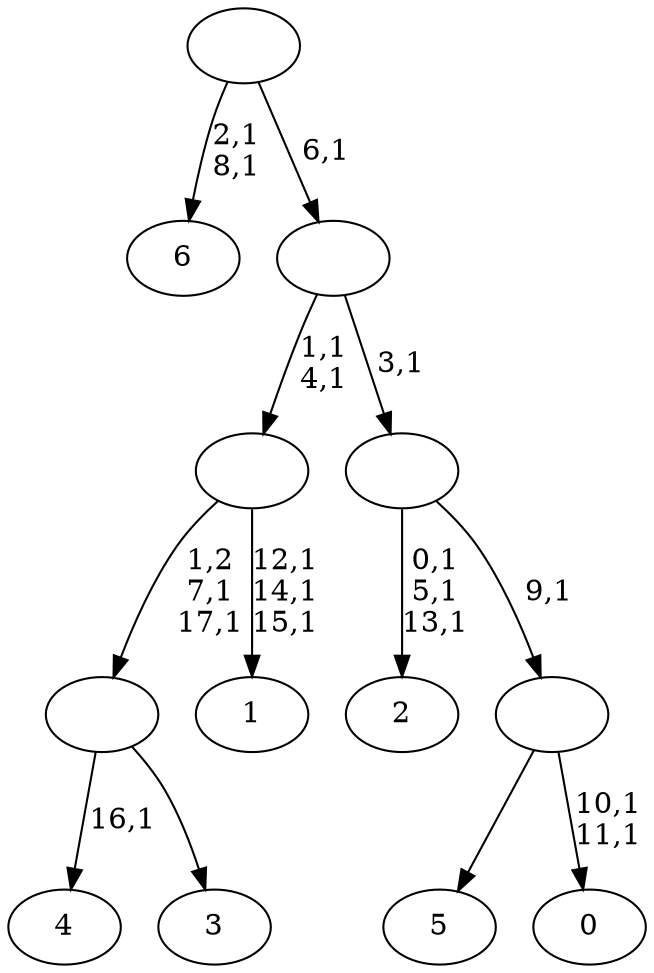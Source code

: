 digraph T {
	25 [label="6"]
	22 [label="5"]
	21 [label="4"]
	19 [label="3"]
	18 [label=""]
	16 [label="2"]
	12 [label="1"]
	8 [label=""]
	6 [label="0"]
	3 [label=""]
	2 [label=""]
	1 [label=""]
	0 [label=""]
	18 -> 21 [label="16,1"]
	18 -> 19 [label=""]
	8 -> 12 [label="12,1\n14,1\n15,1"]
	8 -> 18 [label="1,2\n7,1\n17,1"]
	3 -> 6 [label="10,1\n11,1"]
	3 -> 22 [label=""]
	2 -> 16 [label="0,1\n5,1\n13,1"]
	2 -> 3 [label="9,1"]
	1 -> 8 [label="1,1\n4,1"]
	1 -> 2 [label="3,1"]
	0 -> 25 [label="2,1\n8,1"]
	0 -> 1 [label="6,1"]
}
